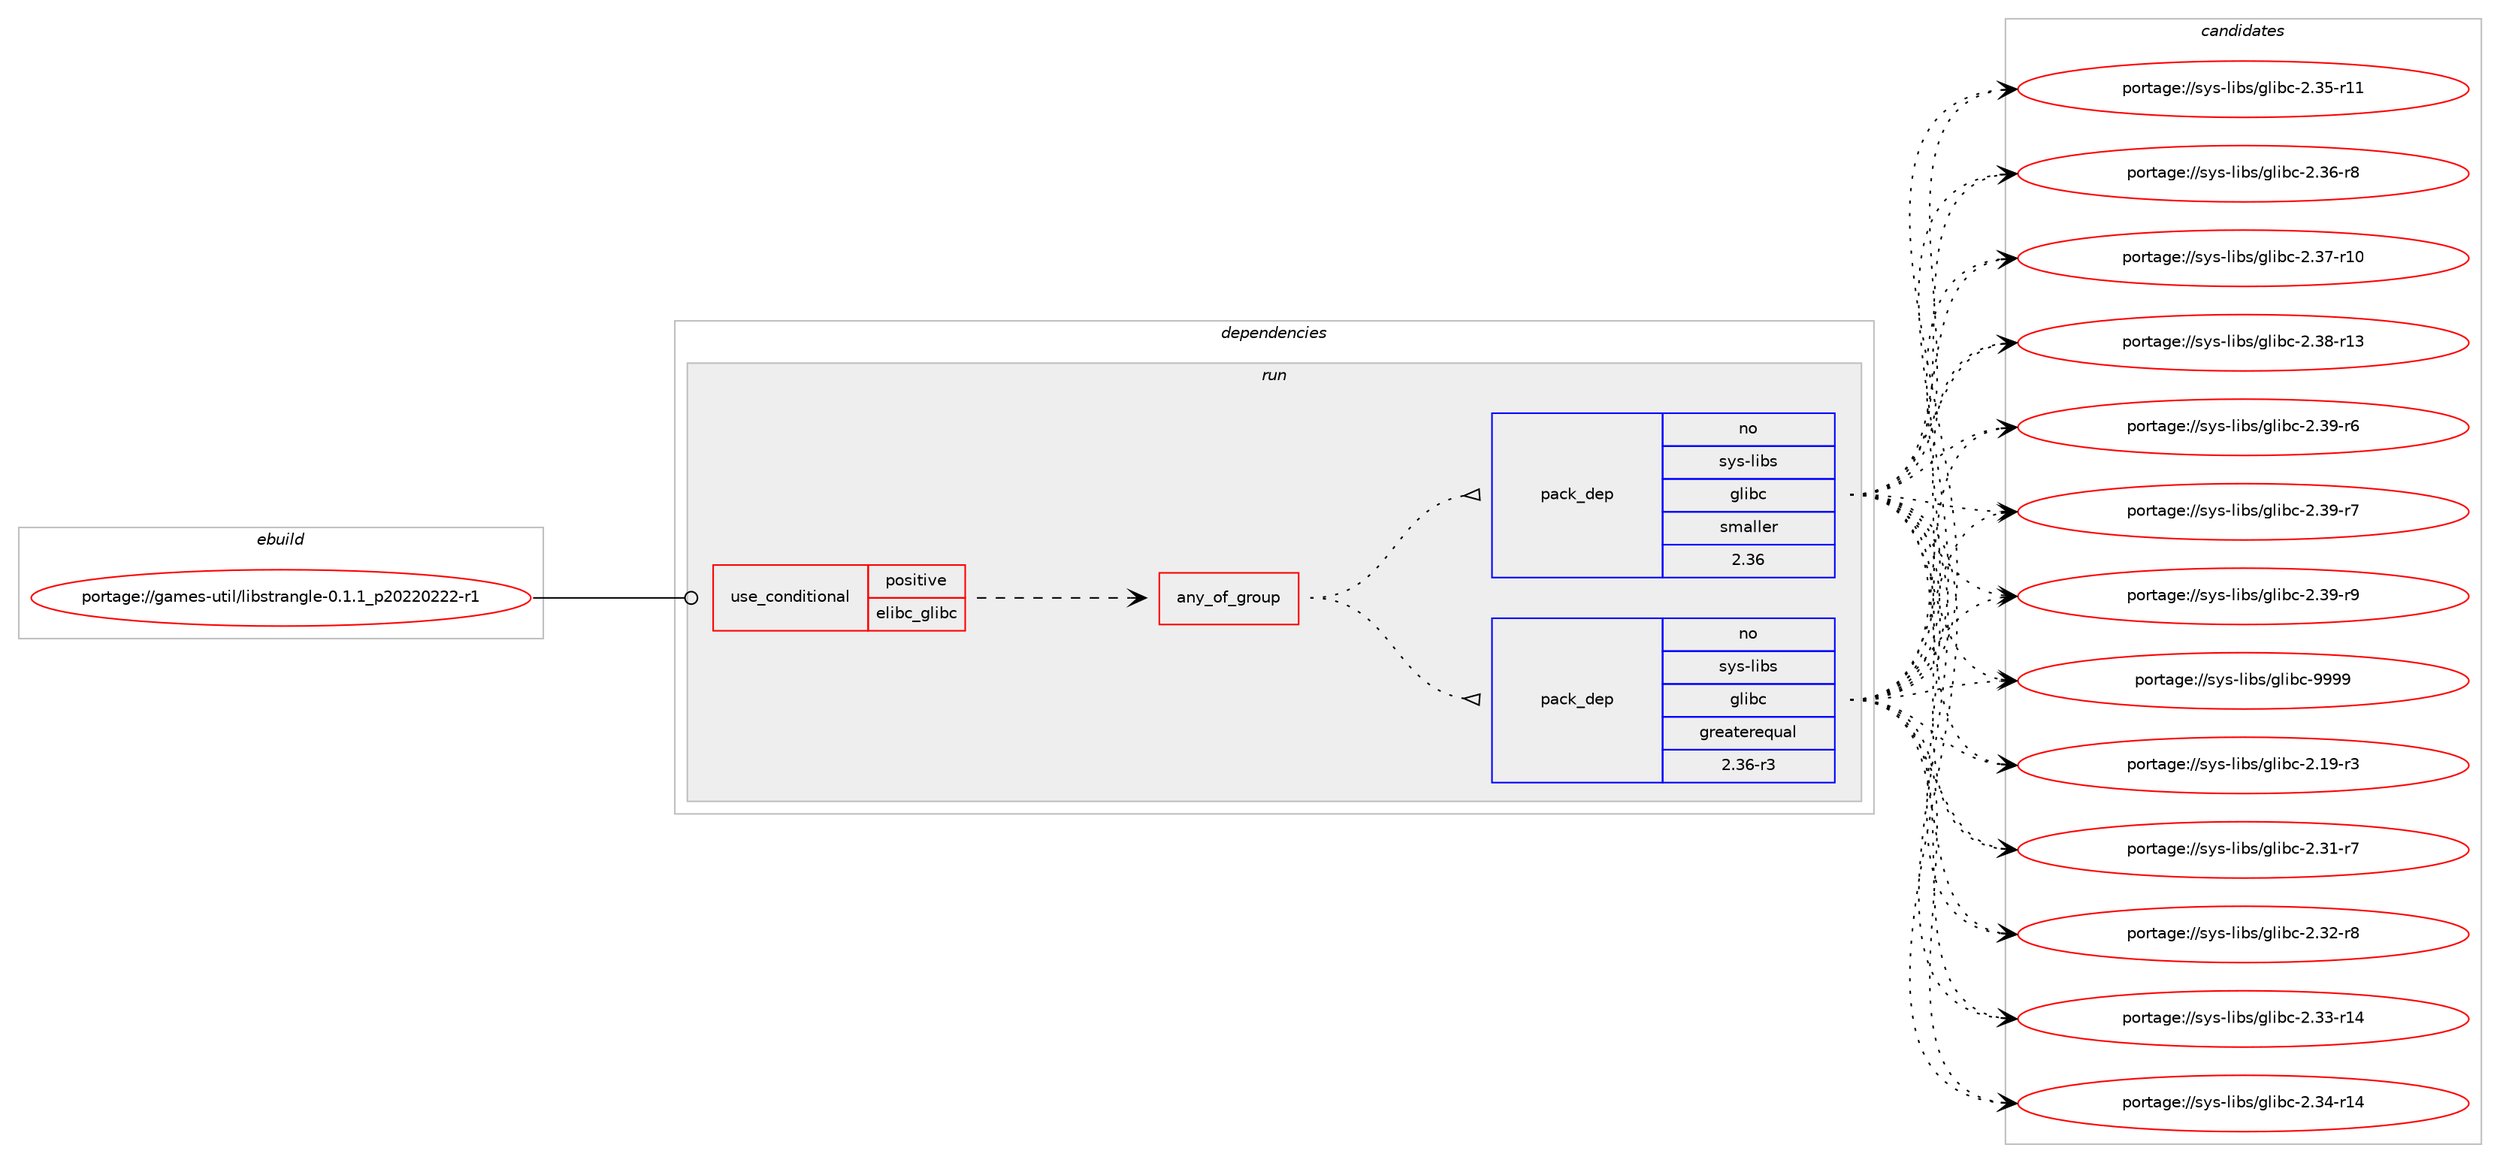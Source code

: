 digraph prolog {

# *************
# Graph options
# *************

newrank=true;
concentrate=true;
compound=true;
graph [rankdir=LR,fontname=Helvetica,fontsize=10,ranksep=1.5];#, ranksep=2.5, nodesep=0.2];
edge  [arrowhead=vee];
node  [fontname=Helvetica,fontsize=10];

# **********
# The ebuild
# **********

subgraph cluster_leftcol {
color=gray;
rank=same;
label=<<i>ebuild</i>>;
id [label="portage://games-util/libstrangle-0.1.1_p20220222-r1", color=red, width=4, href="../games-util/libstrangle-0.1.1_p20220222-r1.svg"];
}

# ****************
# The dependencies
# ****************

subgraph cluster_midcol {
color=gray;
label=<<i>dependencies</i>>;
subgraph cluster_compile {
fillcolor="#eeeeee";
style=filled;
label=<<i>compile</i>>;
# *** BEGIN UNKNOWN DEPENDENCY TYPE (TODO) ***
# id -> package_dependency(portage://games-util/libstrangle-0.1.1_p20220222-r1,install,no,dev-util,vulkan-headers,none,[,,],[],[])
# *** END UNKNOWN DEPENDENCY TYPE (TODO) ***

# *** BEGIN UNKNOWN DEPENDENCY TYPE (TODO) ***
# id -> package_dependency(portage://games-util/libstrangle-0.1.1_p20220222-r1,install,no,media-libs,libglvnd,none,[,,],[],[])
# *** END UNKNOWN DEPENDENCY TYPE (TODO) ***

# *** BEGIN UNKNOWN DEPENDENCY TYPE (TODO) ***
# id -> package_dependency(portage://games-util/libstrangle-0.1.1_p20220222-r1,install,no,x11-base,xorg-proto,none,[,,],[],[])
# *** END UNKNOWN DEPENDENCY TYPE (TODO) ***

# *** BEGIN UNKNOWN DEPENDENCY TYPE (TODO) ***
# id -> package_dependency(portage://games-util/libstrangle-0.1.1_p20220222-r1,install,no,x11-libs,libX11,none,[,,],[],[])
# *** END UNKNOWN DEPENDENCY TYPE (TODO) ***

}
subgraph cluster_compileandrun {
fillcolor="#eeeeee";
style=filled;
label=<<i>compile and run</i>>;
}
subgraph cluster_run {
fillcolor="#eeeeee";
style=filled;
label=<<i>run</i>>;
subgraph cond63530 {
dependency117164 [label=<<TABLE BORDER="0" CELLBORDER="1" CELLSPACING="0" CELLPADDING="4"><TR><TD ROWSPAN="3" CELLPADDING="10">use_conditional</TD></TR><TR><TD>positive</TD></TR><TR><TD>elibc_glibc</TD></TR></TABLE>>, shape=none, color=red];
subgraph any1354 {
dependency117165 [label=<<TABLE BORDER="0" CELLBORDER="1" CELLSPACING="0" CELLPADDING="4"><TR><TD CELLPADDING="10">any_of_group</TD></TR></TABLE>>, shape=none, color=red];subgraph pack52128 {
dependency117166 [label=<<TABLE BORDER="0" CELLBORDER="1" CELLSPACING="0" CELLPADDING="4" WIDTH="220"><TR><TD ROWSPAN="6" CELLPADDING="30">pack_dep</TD></TR><TR><TD WIDTH="110">no</TD></TR><TR><TD>sys-libs</TD></TR><TR><TD>glibc</TD></TR><TR><TD>greaterequal</TD></TR><TR><TD>2.36-r3</TD></TR></TABLE>>, shape=none, color=blue];
}
dependency117165:e -> dependency117166:w [weight=20,style="dotted",arrowhead="oinv"];
subgraph pack52129 {
dependency117167 [label=<<TABLE BORDER="0" CELLBORDER="1" CELLSPACING="0" CELLPADDING="4" WIDTH="220"><TR><TD ROWSPAN="6" CELLPADDING="30">pack_dep</TD></TR><TR><TD WIDTH="110">no</TD></TR><TR><TD>sys-libs</TD></TR><TR><TD>glibc</TD></TR><TR><TD>smaller</TD></TR><TR><TD>2.36</TD></TR></TABLE>>, shape=none, color=blue];
}
dependency117165:e -> dependency117167:w [weight=20,style="dotted",arrowhead="oinv"];
}
dependency117164:e -> dependency117165:w [weight=20,style="dashed",arrowhead="vee"];
}
id:e -> dependency117164:w [weight=20,style="solid",arrowhead="odot"];
# *** BEGIN UNKNOWN DEPENDENCY TYPE (TODO) ***
# id -> package_dependency(portage://games-util/libstrangle-0.1.1_p20220222-r1,run,no,sys-apps,grep,none,[,,],[],[use(enable(pcre),none)])
# *** END UNKNOWN DEPENDENCY TYPE (TODO) ***

}
}

# **************
# The candidates
# **************

subgraph cluster_choices {
rank=same;
color=gray;
label=<<i>candidates</i>>;

subgraph choice52128 {
color=black;
nodesep=1;
choice115121115451081059811547103108105989945504649574511451 [label="portage://sys-libs/glibc-2.19-r3", color=red, width=4,href="../sys-libs/glibc-2.19-r3.svg"];
choice115121115451081059811547103108105989945504651494511455 [label="portage://sys-libs/glibc-2.31-r7", color=red, width=4,href="../sys-libs/glibc-2.31-r7.svg"];
choice115121115451081059811547103108105989945504651504511456 [label="portage://sys-libs/glibc-2.32-r8", color=red, width=4,href="../sys-libs/glibc-2.32-r8.svg"];
choice11512111545108105981154710310810598994550465151451144952 [label="portage://sys-libs/glibc-2.33-r14", color=red, width=4,href="../sys-libs/glibc-2.33-r14.svg"];
choice11512111545108105981154710310810598994550465152451144952 [label="portage://sys-libs/glibc-2.34-r14", color=red, width=4,href="../sys-libs/glibc-2.34-r14.svg"];
choice11512111545108105981154710310810598994550465153451144949 [label="portage://sys-libs/glibc-2.35-r11", color=red, width=4,href="../sys-libs/glibc-2.35-r11.svg"];
choice115121115451081059811547103108105989945504651544511456 [label="portage://sys-libs/glibc-2.36-r8", color=red, width=4,href="../sys-libs/glibc-2.36-r8.svg"];
choice11512111545108105981154710310810598994550465155451144948 [label="portage://sys-libs/glibc-2.37-r10", color=red, width=4,href="../sys-libs/glibc-2.37-r10.svg"];
choice11512111545108105981154710310810598994550465156451144951 [label="portage://sys-libs/glibc-2.38-r13", color=red, width=4,href="../sys-libs/glibc-2.38-r13.svg"];
choice115121115451081059811547103108105989945504651574511454 [label="portage://sys-libs/glibc-2.39-r6", color=red, width=4,href="../sys-libs/glibc-2.39-r6.svg"];
choice115121115451081059811547103108105989945504651574511455 [label="portage://sys-libs/glibc-2.39-r7", color=red, width=4,href="../sys-libs/glibc-2.39-r7.svg"];
choice115121115451081059811547103108105989945504651574511457 [label="portage://sys-libs/glibc-2.39-r9", color=red, width=4,href="../sys-libs/glibc-2.39-r9.svg"];
choice11512111545108105981154710310810598994557575757 [label="portage://sys-libs/glibc-9999", color=red, width=4,href="../sys-libs/glibc-9999.svg"];
dependency117166:e -> choice115121115451081059811547103108105989945504649574511451:w [style=dotted,weight="100"];
dependency117166:e -> choice115121115451081059811547103108105989945504651494511455:w [style=dotted,weight="100"];
dependency117166:e -> choice115121115451081059811547103108105989945504651504511456:w [style=dotted,weight="100"];
dependency117166:e -> choice11512111545108105981154710310810598994550465151451144952:w [style=dotted,weight="100"];
dependency117166:e -> choice11512111545108105981154710310810598994550465152451144952:w [style=dotted,weight="100"];
dependency117166:e -> choice11512111545108105981154710310810598994550465153451144949:w [style=dotted,weight="100"];
dependency117166:e -> choice115121115451081059811547103108105989945504651544511456:w [style=dotted,weight="100"];
dependency117166:e -> choice11512111545108105981154710310810598994550465155451144948:w [style=dotted,weight="100"];
dependency117166:e -> choice11512111545108105981154710310810598994550465156451144951:w [style=dotted,weight="100"];
dependency117166:e -> choice115121115451081059811547103108105989945504651574511454:w [style=dotted,weight="100"];
dependency117166:e -> choice115121115451081059811547103108105989945504651574511455:w [style=dotted,weight="100"];
dependency117166:e -> choice115121115451081059811547103108105989945504651574511457:w [style=dotted,weight="100"];
dependency117166:e -> choice11512111545108105981154710310810598994557575757:w [style=dotted,weight="100"];
}
subgraph choice52129 {
color=black;
nodesep=1;
choice115121115451081059811547103108105989945504649574511451 [label="portage://sys-libs/glibc-2.19-r3", color=red, width=4,href="../sys-libs/glibc-2.19-r3.svg"];
choice115121115451081059811547103108105989945504651494511455 [label="portage://sys-libs/glibc-2.31-r7", color=red, width=4,href="../sys-libs/glibc-2.31-r7.svg"];
choice115121115451081059811547103108105989945504651504511456 [label="portage://sys-libs/glibc-2.32-r8", color=red, width=4,href="../sys-libs/glibc-2.32-r8.svg"];
choice11512111545108105981154710310810598994550465151451144952 [label="portage://sys-libs/glibc-2.33-r14", color=red, width=4,href="../sys-libs/glibc-2.33-r14.svg"];
choice11512111545108105981154710310810598994550465152451144952 [label="portage://sys-libs/glibc-2.34-r14", color=red, width=4,href="../sys-libs/glibc-2.34-r14.svg"];
choice11512111545108105981154710310810598994550465153451144949 [label="portage://sys-libs/glibc-2.35-r11", color=red, width=4,href="../sys-libs/glibc-2.35-r11.svg"];
choice115121115451081059811547103108105989945504651544511456 [label="portage://sys-libs/glibc-2.36-r8", color=red, width=4,href="../sys-libs/glibc-2.36-r8.svg"];
choice11512111545108105981154710310810598994550465155451144948 [label="portage://sys-libs/glibc-2.37-r10", color=red, width=4,href="../sys-libs/glibc-2.37-r10.svg"];
choice11512111545108105981154710310810598994550465156451144951 [label="portage://sys-libs/glibc-2.38-r13", color=red, width=4,href="../sys-libs/glibc-2.38-r13.svg"];
choice115121115451081059811547103108105989945504651574511454 [label="portage://sys-libs/glibc-2.39-r6", color=red, width=4,href="../sys-libs/glibc-2.39-r6.svg"];
choice115121115451081059811547103108105989945504651574511455 [label="portage://sys-libs/glibc-2.39-r7", color=red, width=4,href="../sys-libs/glibc-2.39-r7.svg"];
choice115121115451081059811547103108105989945504651574511457 [label="portage://sys-libs/glibc-2.39-r9", color=red, width=4,href="../sys-libs/glibc-2.39-r9.svg"];
choice11512111545108105981154710310810598994557575757 [label="portage://sys-libs/glibc-9999", color=red, width=4,href="../sys-libs/glibc-9999.svg"];
dependency117167:e -> choice115121115451081059811547103108105989945504649574511451:w [style=dotted,weight="100"];
dependency117167:e -> choice115121115451081059811547103108105989945504651494511455:w [style=dotted,weight="100"];
dependency117167:e -> choice115121115451081059811547103108105989945504651504511456:w [style=dotted,weight="100"];
dependency117167:e -> choice11512111545108105981154710310810598994550465151451144952:w [style=dotted,weight="100"];
dependency117167:e -> choice11512111545108105981154710310810598994550465152451144952:w [style=dotted,weight="100"];
dependency117167:e -> choice11512111545108105981154710310810598994550465153451144949:w [style=dotted,weight="100"];
dependency117167:e -> choice115121115451081059811547103108105989945504651544511456:w [style=dotted,weight="100"];
dependency117167:e -> choice11512111545108105981154710310810598994550465155451144948:w [style=dotted,weight="100"];
dependency117167:e -> choice11512111545108105981154710310810598994550465156451144951:w [style=dotted,weight="100"];
dependency117167:e -> choice115121115451081059811547103108105989945504651574511454:w [style=dotted,weight="100"];
dependency117167:e -> choice115121115451081059811547103108105989945504651574511455:w [style=dotted,weight="100"];
dependency117167:e -> choice115121115451081059811547103108105989945504651574511457:w [style=dotted,weight="100"];
dependency117167:e -> choice11512111545108105981154710310810598994557575757:w [style=dotted,weight="100"];
}
}

}
